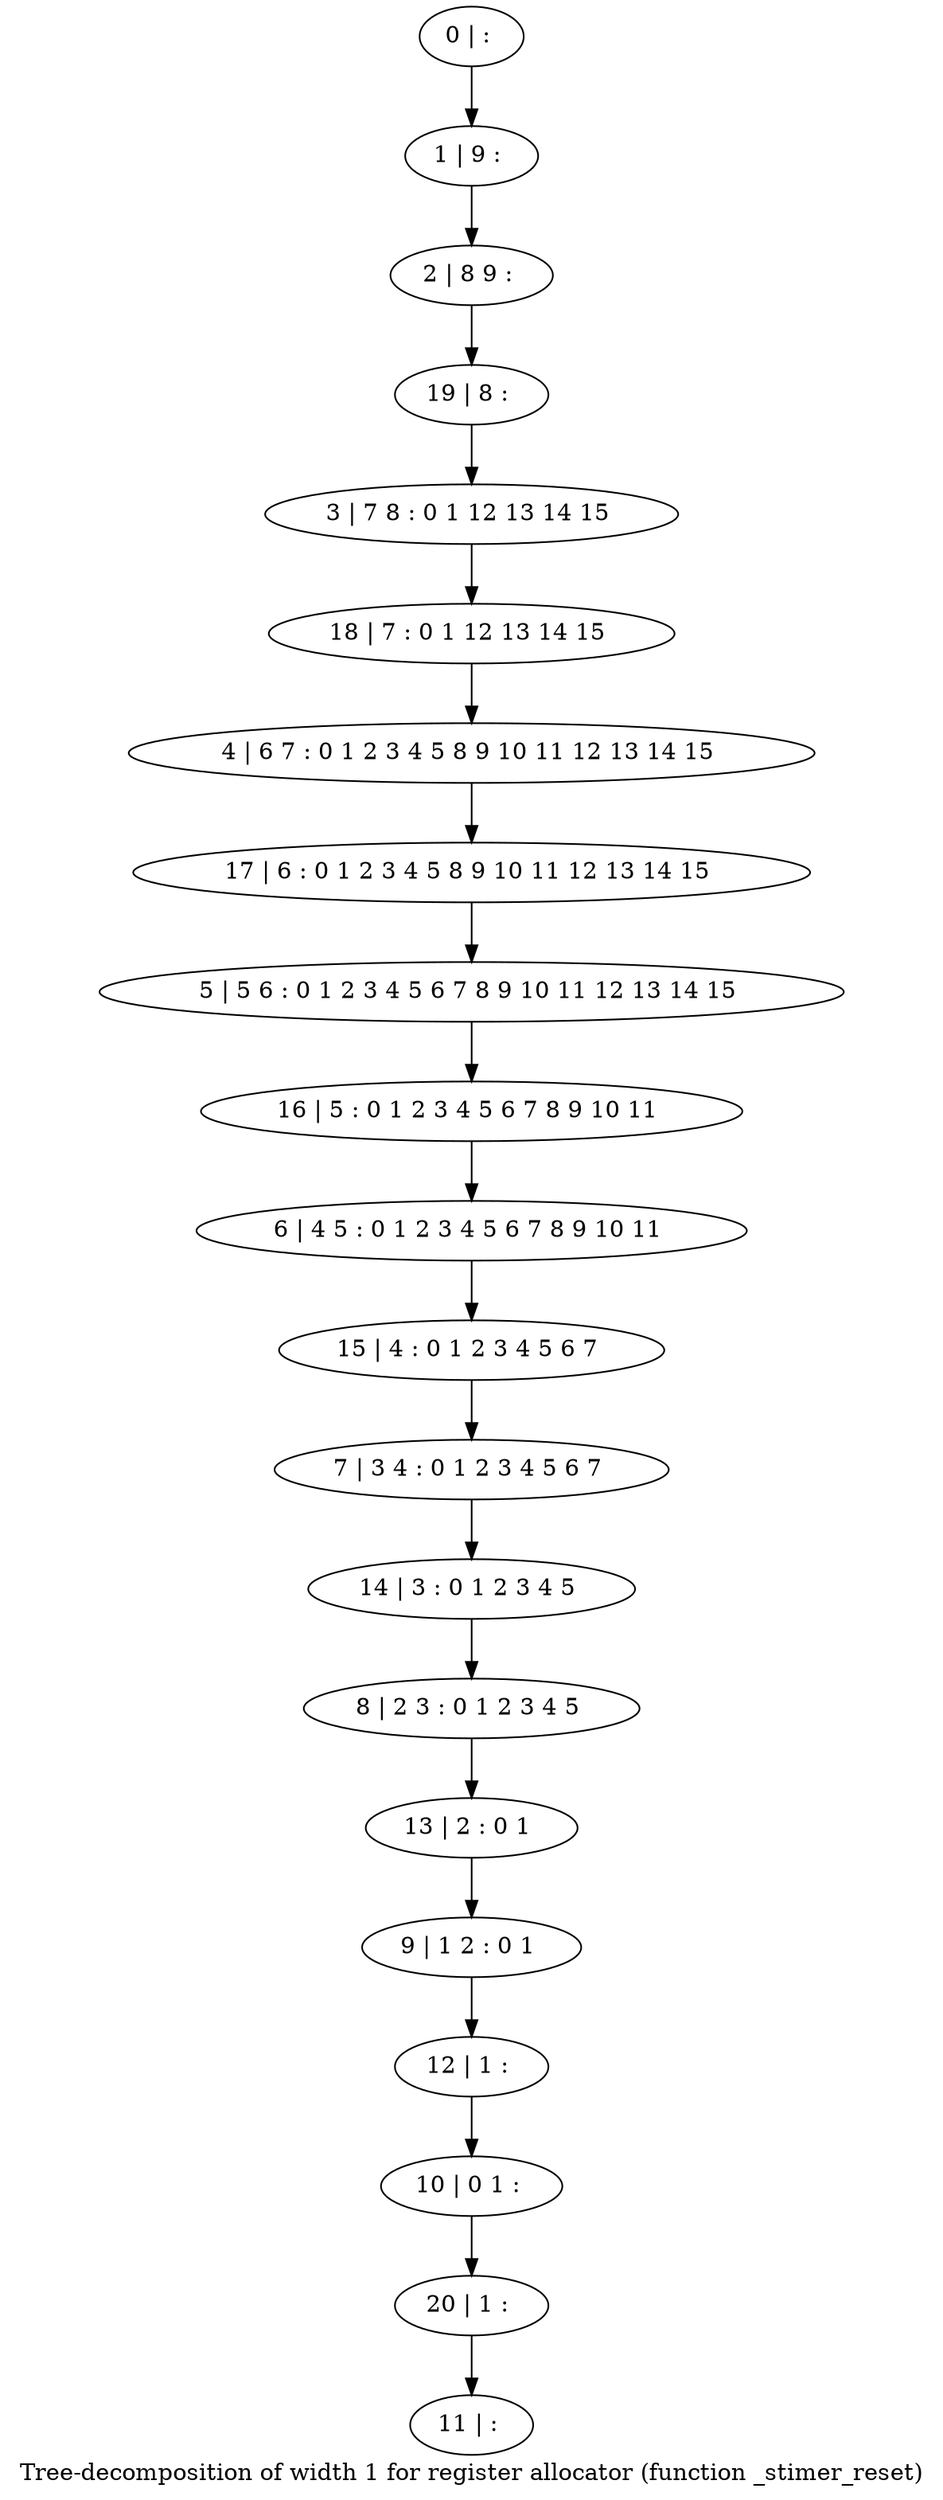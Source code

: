 digraph G {
graph [label="Tree-decomposition of width 1 for register allocator (function _stimer_reset)"]
0[label="0 | : "];
1[label="1 | 9 : "];
2[label="2 | 8 9 : "];
3[label="3 | 7 8 : 0 1 12 13 14 15 "];
4[label="4 | 6 7 : 0 1 2 3 4 5 8 9 10 11 12 13 14 15 "];
5[label="5 | 5 6 : 0 1 2 3 4 5 6 7 8 9 10 11 12 13 14 15 "];
6[label="6 | 4 5 : 0 1 2 3 4 5 6 7 8 9 10 11 "];
7[label="7 | 3 4 : 0 1 2 3 4 5 6 7 "];
8[label="8 | 2 3 : 0 1 2 3 4 5 "];
9[label="9 | 1 2 : 0 1 "];
10[label="10 | 0 1 : "];
11[label="11 | : "];
12[label="12 | 1 : "];
13[label="13 | 2 : 0 1 "];
14[label="14 | 3 : 0 1 2 3 4 5 "];
15[label="15 | 4 : 0 1 2 3 4 5 6 7 "];
16[label="16 | 5 : 0 1 2 3 4 5 6 7 8 9 10 11 "];
17[label="17 | 6 : 0 1 2 3 4 5 8 9 10 11 12 13 14 15 "];
18[label="18 | 7 : 0 1 12 13 14 15 "];
19[label="19 | 8 : "];
20[label="20 | 1 : "];
0->1 ;
1->2 ;
12->10 ;
9->12 ;
13->9 ;
8->13 ;
14->8 ;
7->14 ;
15->7 ;
6->15 ;
16->6 ;
5->16 ;
17->5 ;
4->17 ;
18->4 ;
3->18 ;
19->3 ;
2->19 ;
20->11 ;
10->20 ;
}
